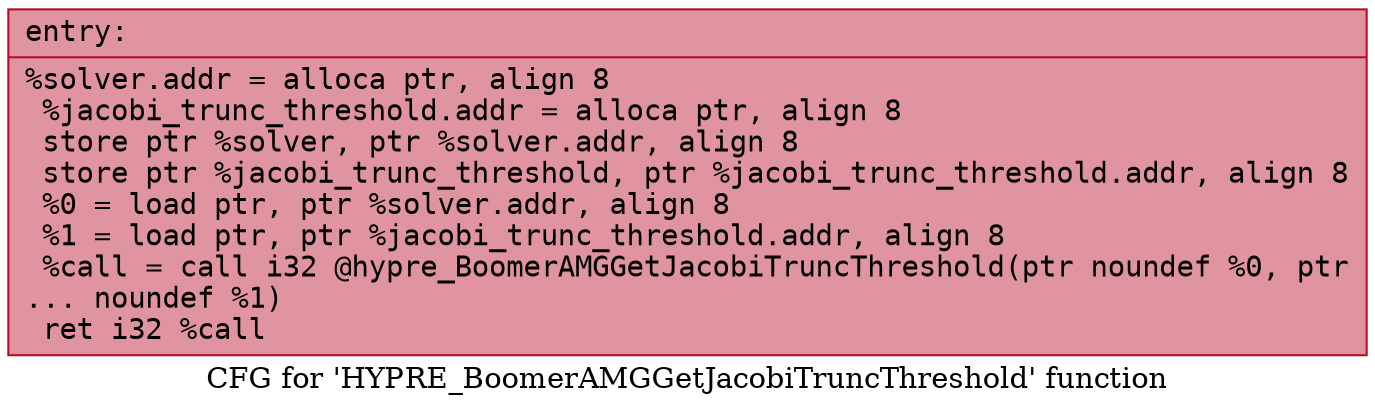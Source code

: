 digraph "CFG for 'HYPRE_BoomerAMGGetJacobiTruncThreshold' function" {
	label="CFG for 'HYPRE_BoomerAMGGetJacobiTruncThreshold' function";

	Node0x55f5a9a55ff0 [shape=record,color="#b70d28ff", style=filled, fillcolor="#b70d2870" fontname="Courier",label="{entry:\l|  %solver.addr = alloca ptr, align 8\l  %jacobi_trunc_threshold.addr = alloca ptr, align 8\l  store ptr %solver, ptr %solver.addr, align 8\l  store ptr %jacobi_trunc_threshold, ptr %jacobi_trunc_threshold.addr, align 8\l  %0 = load ptr, ptr %solver.addr, align 8\l  %1 = load ptr, ptr %jacobi_trunc_threshold.addr, align 8\l  %call = call i32 @hypre_BoomerAMGGetJacobiTruncThreshold(ptr noundef %0, ptr\l... noundef %1)\l  ret i32 %call\l}"];
}
